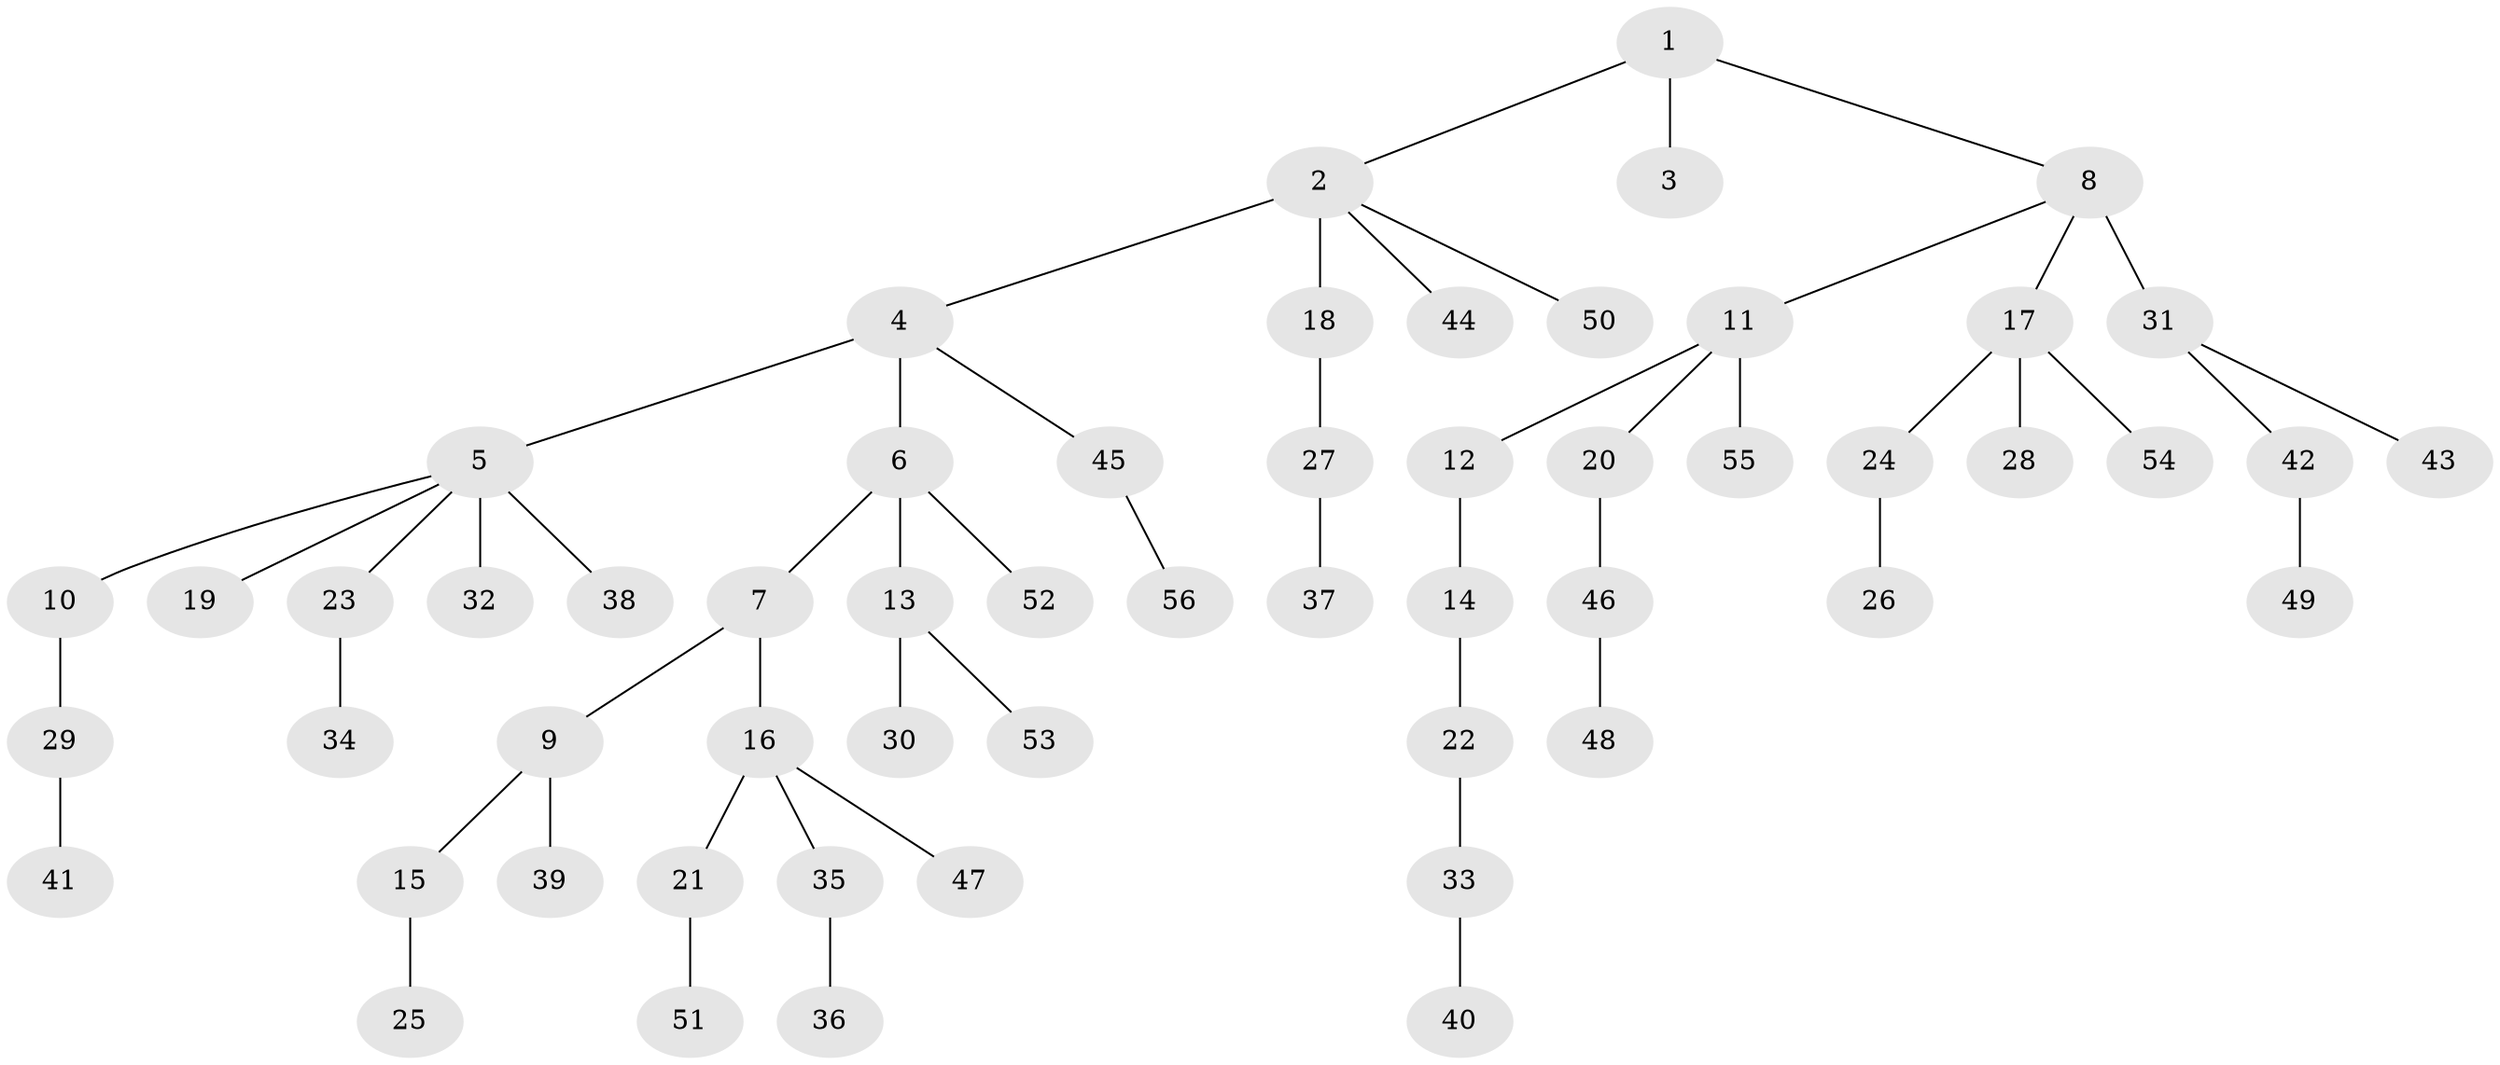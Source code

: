// original degree distribution, {5: 0.043478260869565216, 4: 0.057971014492753624, 2: 0.2898550724637681, 7: 0.021739130434782608, 3: 0.10869565217391304, 1: 0.4782608695652174}
// Generated by graph-tools (version 1.1) at 2025/51/03/04/25 22:51:26]
// undirected, 56 vertices, 55 edges
graph export_dot {
  node [color=gray90,style=filled];
  1;
  2;
  3;
  4;
  5;
  6;
  7;
  8;
  9;
  10;
  11;
  12;
  13;
  14;
  15;
  16;
  17;
  18;
  19;
  20;
  21;
  22;
  23;
  24;
  25;
  26;
  27;
  28;
  29;
  30;
  31;
  32;
  33;
  34;
  35;
  36;
  37;
  38;
  39;
  40;
  41;
  42;
  43;
  44;
  45;
  46;
  47;
  48;
  49;
  50;
  51;
  52;
  53;
  54;
  55;
  56;
  1 -- 2 [weight=1.0];
  1 -- 3 [weight=1.0];
  1 -- 8 [weight=1.0];
  2 -- 4 [weight=1.0];
  2 -- 18 [weight=4.0];
  2 -- 44 [weight=1.0];
  2 -- 50 [weight=1.0];
  4 -- 5 [weight=2.0];
  4 -- 6 [weight=1.0];
  4 -- 45 [weight=1.0];
  5 -- 10 [weight=1.0];
  5 -- 19 [weight=1.0];
  5 -- 23 [weight=1.0];
  5 -- 32 [weight=1.0];
  5 -- 38 [weight=1.0];
  6 -- 7 [weight=1.0];
  6 -- 13 [weight=1.0];
  6 -- 52 [weight=1.0];
  7 -- 9 [weight=1.0];
  7 -- 16 [weight=1.0];
  8 -- 11 [weight=1.0];
  8 -- 17 [weight=1.0];
  8 -- 31 [weight=3.0];
  9 -- 15 [weight=1.0];
  9 -- 39 [weight=1.0];
  10 -- 29 [weight=1.0];
  11 -- 12 [weight=1.0];
  11 -- 20 [weight=1.0];
  11 -- 55 [weight=1.0];
  12 -- 14 [weight=2.0];
  13 -- 30 [weight=1.0];
  13 -- 53 [weight=1.0];
  14 -- 22 [weight=1.0];
  15 -- 25 [weight=1.0];
  16 -- 21 [weight=1.0];
  16 -- 35 [weight=1.0];
  16 -- 47 [weight=1.0];
  17 -- 24 [weight=1.0];
  17 -- 28 [weight=1.0];
  17 -- 54 [weight=1.0];
  18 -- 27 [weight=1.0];
  20 -- 46 [weight=1.0];
  21 -- 51 [weight=1.0];
  22 -- 33 [weight=1.0];
  23 -- 34 [weight=1.0];
  24 -- 26 [weight=1.0];
  27 -- 37 [weight=1.0];
  29 -- 41 [weight=1.0];
  31 -- 42 [weight=1.0];
  31 -- 43 [weight=1.0];
  33 -- 40 [weight=1.0];
  35 -- 36 [weight=1.0];
  42 -- 49 [weight=3.0];
  45 -- 56 [weight=1.0];
  46 -- 48 [weight=1.0];
}
